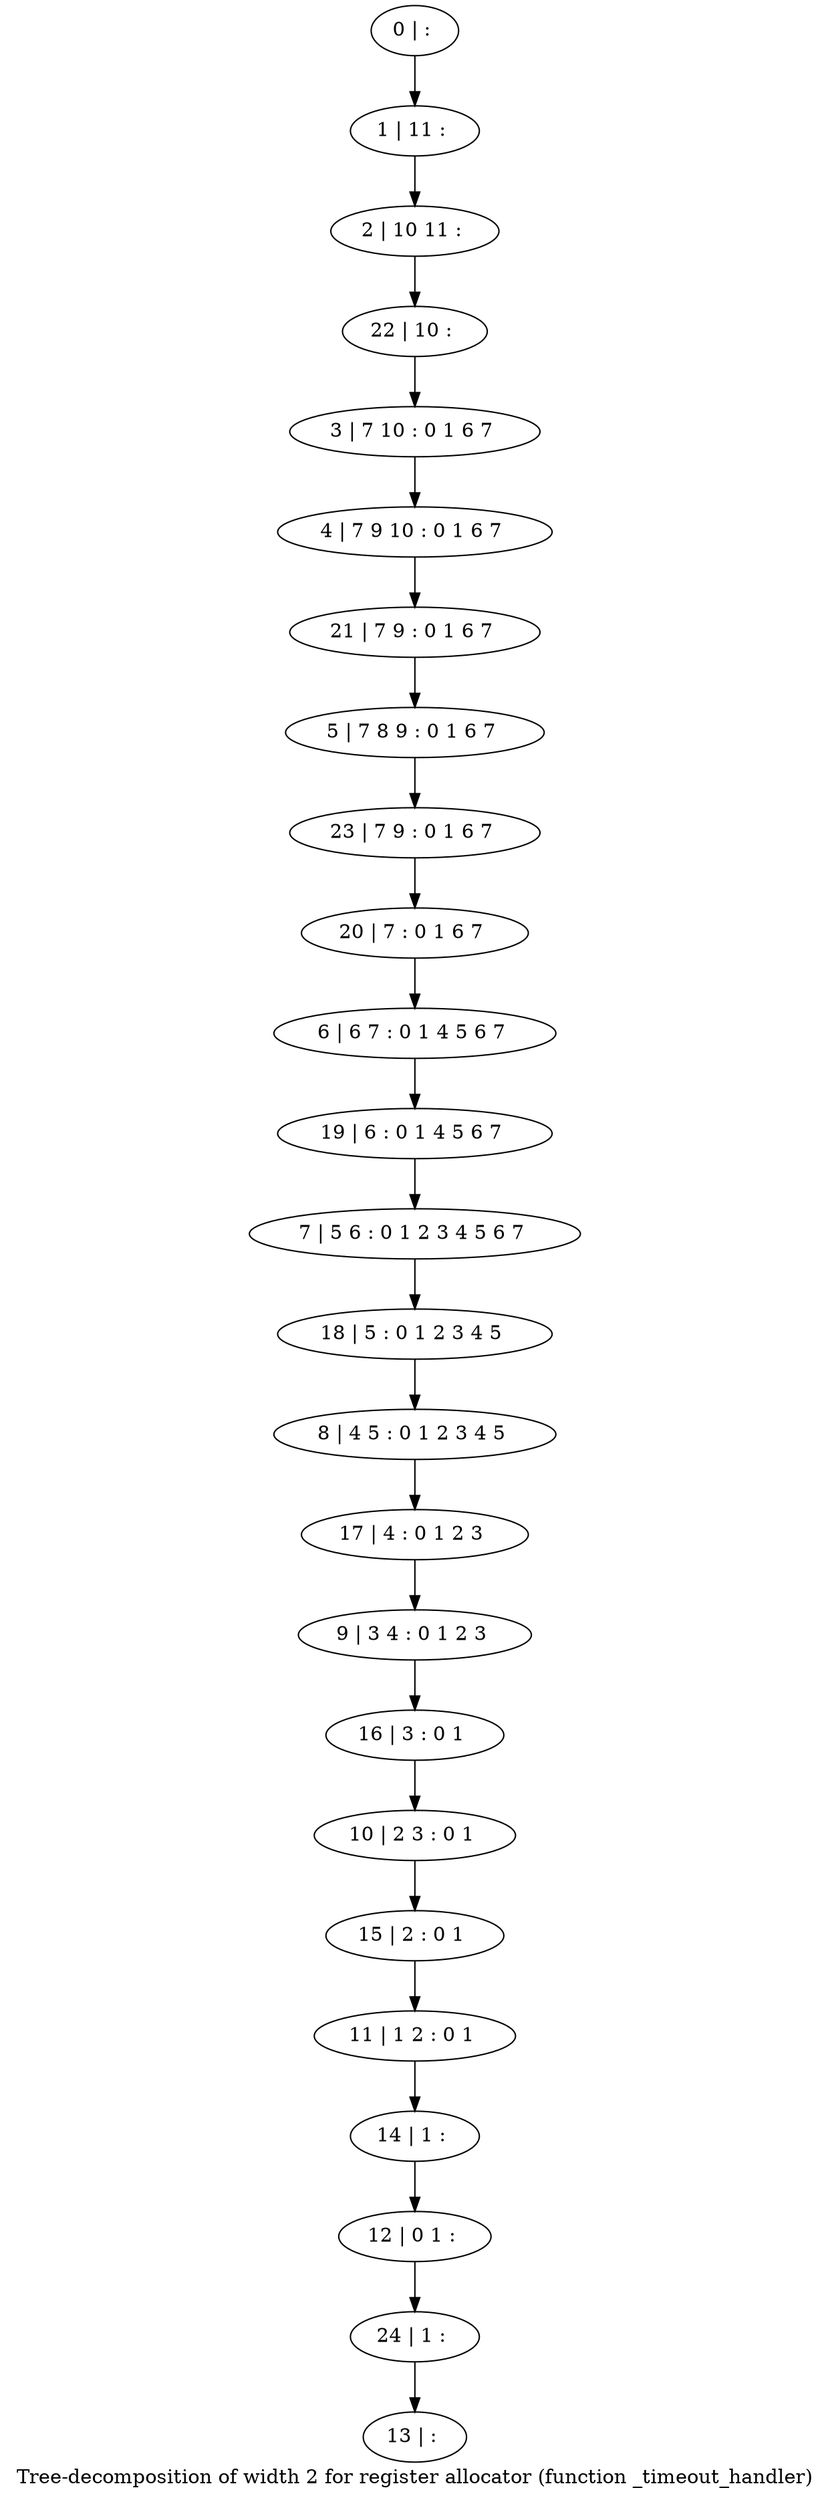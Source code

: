 digraph G {
graph [label="Tree-decomposition of width 2 for register allocator (function _timeout_handler)"]
0[label="0 | : "];
1[label="1 | 11 : "];
2[label="2 | 10 11 : "];
3[label="3 | 7 10 : 0 1 6 7 "];
4[label="4 | 7 9 10 : 0 1 6 7 "];
5[label="5 | 7 8 9 : 0 1 6 7 "];
6[label="6 | 6 7 : 0 1 4 5 6 7 "];
7[label="7 | 5 6 : 0 1 2 3 4 5 6 7 "];
8[label="8 | 4 5 : 0 1 2 3 4 5 "];
9[label="9 | 3 4 : 0 1 2 3 "];
10[label="10 | 2 3 : 0 1 "];
11[label="11 | 1 2 : 0 1 "];
12[label="12 | 0 1 : "];
13[label="13 | : "];
14[label="14 | 1 : "];
15[label="15 | 2 : 0 1 "];
16[label="16 | 3 : 0 1 "];
17[label="17 | 4 : 0 1 2 3 "];
18[label="18 | 5 : 0 1 2 3 4 5 "];
19[label="19 | 6 : 0 1 4 5 6 7 "];
20[label="20 | 7 : 0 1 6 7 "];
21[label="21 | 7 9 : 0 1 6 7 "];
22[label="22 | 10 : "];
23[label="23 | 7 9 : 0 1 6 7 "];
24[label="24 | 1 : "];
0->1 ;
1->2 ;
3->4 ;
14->12 ;
11->14 ;
15->11 ;
10->15 ;
16->10 ;
9->16 ;
17->9 ;
8->17 ;
18->8 ;
7->18 ;
19->7 ;
6->19 ;
20->6 ;
21->5 ;
4->21 ;
22->3 ;
2->22 ;
23->20 ;
5->23 ;
24->13 ;
12->24 ;
}
